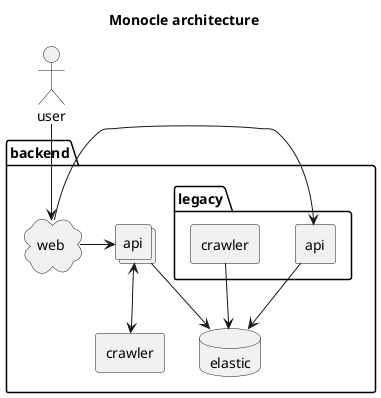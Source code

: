 @startuml
title Monocle architecture

package "backend" {
  database "elastic" as Datastore
  collections "api" as Api
  agent "crawler" as Worker
  cloud "web" as Proxy

  package "legacy" {
    agent "crawler" as LegacyWorker
    agent "api" as LegacyApi
  }
}
actor user as User

Api --> Datastore
Api <--> Worker
Proxy -> Api
User --> Proxy
Proxy -> LegacyApi
LegacyApi --> Datastore
LegacyWorker --> Datastore
@enduml
